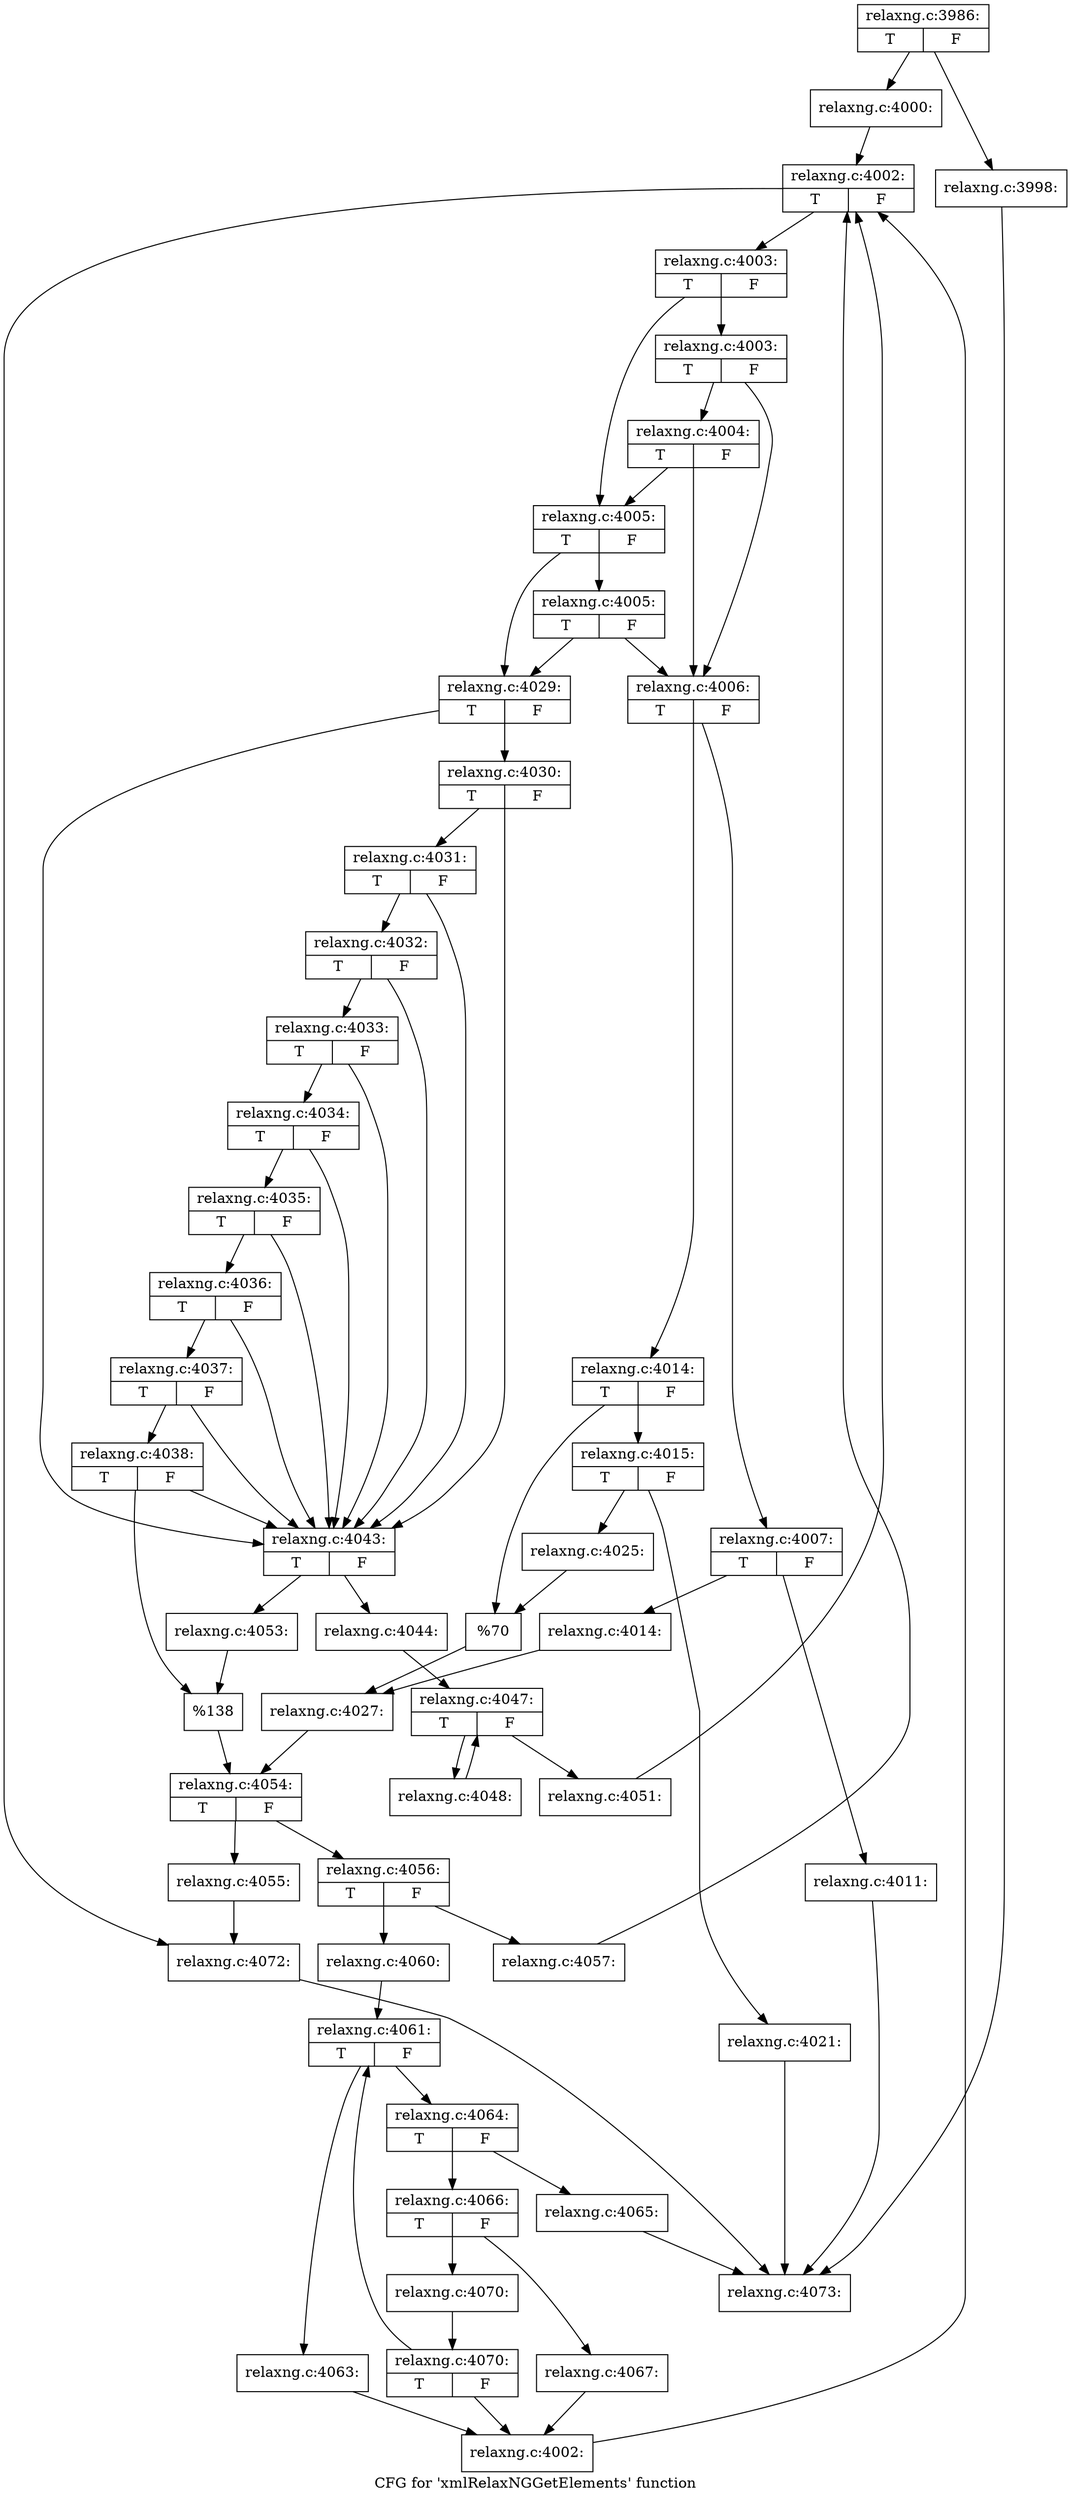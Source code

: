 digraph "CFG for 'xmlRelaxNGGetElements' function" {
	label="CFG for 'xmlRelaxNGGetElements' function";

	Node0x3dd5050 [shape=record,label="{relaxng.c:3986:|{<s0>T|<s1>F}}"];
	Node0x3dd5050 -> Node0x3de3290;
	Node0x3dd5050 -> Node0x3de32e0;
	Node0x3de3290 [shape=record,label="{relaxng.c:3998:}"];
	Node0x3de3290 -> Node0x3de1600;
	Node0x3de32e0 [shape=record,label="{relaxng.c:4000:}"];
	Node0x3de32e0 -> Node0x3de3a80;
	Node0x3de3a80 [shape=record,label="{relaxng.c:4002:|{<s0>T|<s1>F}}"];
	Node0x3de3a80 -> Node0x3de3e70;
	Node0x3de3a80 -> Node0x3de3ca0;
	Node0x3de3e70 [shape=record,label="{relaxng.c:4003:|{<s0>T|<s1>F}}"];
	Node0x3de3e70 -> Node0x3de41a0;
	Node0x3de3e70 -> Node0x3de4120;
	Node0x3de41a0 [shape=record,label="{relaxng.c:4003:|{<s0>T|<s1>F}}"];
	Node0x3de41a0 -> Node0x3de4030;
	Node0x3de41a0 -> Node0x3de43a0;
	Node0x3de43a0 [shape=record,label="{relaxng.c:4004:|{<s0>T|<s1>F}}"];
	Node0x3de43a0 -> Node0x3de4030;
	Node0x3de43a0 -> Node0x3de4120;
	Node0x3de4120 [shape=record,label="{relaxng.c:4005:|{<s0>T|<s1>F}}"];
	Node0x3de4120 -> Node0x3de4a80;
	Node0x3de4120 -> Node0x3de40d0;
	Node0x3de4a80 [shape=record,label="{relaxng.c:4005:|{<s0>T|<s1>F}}"];
	Node0x3de4a80 -> Node0x3de4030;
	Node0x3de4a80 -> Node0x3de40d0;
	Node0x3de4030 [shape=record,label="{relaxng.c:4006:|{<s0>T|<s1>F}}"];
	Node0x3de4030 -> Node0x3de50e0;
	Node0x3de4030 -> Node0x3de5180;
	Node0x3de50e0 [shape=record,label="{relaxng.c:4007:|{<s0>T|<s1>F}}"];
	Node0x3de50e0 -> Node0x3de5b60;
	Node0x3de50e0 -> Node0x3de5bb0;
	Node0x3de5b60 [shape=record,label="{relaxng.c:4011:}"];
	Node0x3de5b60 -> Node0x3de1600;
	Node0x3de5bb0 [shape=record,label="{relaxng.c:4014:}"];
	Node0x3de5bb0 -> Node0x3de5130;
	Node0x3de5180 [shape=record,label="{relaxng.c:4014:|{<s0>T|<s1>F}}"];
	Node0x3de5180 -> Node0x3de64d0;
	Node0x3de5180 -> Node0x3de6520;
	Node0x3de64d0 [shape=record,label="{relaxng.c:4015:|{<s0>T|<s1>F}}"];
	Node0x3de64d0 -> Node0x3de73e0;
	Node0x3de64d0 -> Node0x3de7430;
	Node0x3de73e0 [shape=record,label="{relaxng.c:4021:}"];
	Node0x3de73e0 -> Node0x3de1600;
	Node0x3de7430 [shape=record,label="{relaxng.c:4025:}"];
	Node0x3de7430 -> Node0x3de6520;
	Node0x3de6520 [shape=record,label="{%70}"];
	Node0x3de6520 -> Node0x3de5130;
	Node0x3de5130 [shape=record,label="{relaxng.c:4027:}"];
	Node0x3de5130 -> Node0x3de4080;
	Node0x3de40d0 [shape=record,label="{relaxng.c:4029:|{<s0>T|<s1>F}}"];
	Node0x3de40d0 -> Node0x3de8820;
	Node0x3de40d0 -> Node0x3de8cc0;
	Node0x3de8cc0 [shape=record,label="{relaxng.c:4030:|{<s0>T|<s1>F}}"];
	Node0x3de8cc0 -> Node0x3de8820;
	Node0x3de8cc0 -> Node0x3de8c40;
	Node0x3de8c40 [shape=record,label="{relaxng.c:4031:|{<s0>T|<s1>F}}"];
	Node0x3de8c40 -> Node0x3de8820;
	Node0x3de8c40 -> Node0x3de8bc0;
	Node0x3de8bc0 [shape=record,label="{relaxng.c:4032:|{<s0>T|<s1>F}}"];
	Node0x3de8bc0 -> Node0x3de8820;
	Node0x3de8bc0 -> Node0x3de8b40;
	Node0x3de8b40 [shape=record,label="{relaxng.c:4033:|{<s0>T|<s1>F}}"];
	Node0x3de8b40 -> Node0x3de8820;
	Node0x3de8b40 -> Node0x3de8ac0;
	Node0x3de8ac0 [shape=record,label="{relaxng.c:4034:|{<s0>T|<s1>F}}"];
	Node0x3de8ac0 -> Node0x3de8820;
	Node0x3de8ac0 -> Node0x3de8a40;
	Node0x3de8a40 [shape=record,label="{relaxng.c:4035:|{<s0>T|<s1>F}}"];
	Node0x3de8a40 -> Node0x3de8820;
	Node0x3de8a40 -> Node0x3de89c0;
	Node0x3de89c0 [shape=record,label="{relaxng.c:4036:|{<s0>T|<s1>F}}"];
	Node0x3de89c0 -> Node0x3de8820;
	Node0x3de89c0 -> Node0x3de8940;
	Node0x3de8940 [shape=record,label="{relaxng.c:4037:|{<s0>T|<s1>F}}"];
	Node0x3de8940 -> Node0x3de8820;
	Node0x3de8940 -> Node0x3de88c0;
	Node0x3de88c0 [shape=record,label="{relaxng.c:4038:|{<s0>T|<s1>F}}"];
	Node0x3de88c0 -> Node0x3de8820;
	Node0x3de88c0 -> Node0x3de8870;
	Node0x3de8820 [shape=record,label="{relaxng.c:4043:|{<s0>T|<s1>F}}"];
	Node0x3de8820 -> Node0x3deae90;
	Node0x3de8820 -> Node0x3deaee0;
	Node0x3deae90 [shape=record,label="{relaxng.c:4044:}"];
	Node0x3deae90 -> Node0x3deb820;
	Node0x3deb820 [shape=record,label="{relaxng.c:4047:|{<s0>T|<s1>F}}"];
	Node0x3deb820 -> Node0x3debc10;
	Node0x3deb820 -> Node0x3deba40;
	Node0x3debc10 [shape=record,label="{relaxng.c:4048:}"];
	Node0x3debc10 -> Node0x3deb820;
	Node0x3deba40 [shape=record,label="{relaxng.c:4051:}"];
	Node0x3deba40 -> Node0x3de3a80;
	Node0x3deaee0 [shape=record,label="{relaxng.c:4053:}"];
	Node0x3deaee0 -> Node0x3de8870;
	Node0x3de8870 [shape=record,label="{%138}"];
	Node0x3de8870 -> Node0x3de4080;
	Node0x3de4080 [shape=record,label="{relaxng.c:4054:|{<s0>T|<s1>F}}"];
	Node0x3de4080 -> Node0x3dec5c0;
	Node0x3de4080 -> Node0x3dec610;
	Node0x3dec5c0 [shape=record,label="{relaxng.c:4055:}"];
	Node0x3dec5c0 -> Node0x3de3ca0;
	Node0x3dec610 [shape=record,label="{relaxng.c:4056:|{<s0>T|<s1>F}}"];
	Node0x3dec610 -> Node0x3deca20;
	Node0x3dec610 -> Node0x3deca70;
	Node0x3deca20 [shape=record,label="{relaxng.c:4057:}"];
	Node0x3deca20 -> Node0x3de3a80;
	Node0x3deca70 [shape=record,label="{relaxng.c:4060:}"];
	Node0x3deca70 -> Node0x3ded2f0;
	Node0x3ded2f0 [shape=record,label="{relaxng.c:4061:|{<s0>T|<s1>F}}"];
	Node0x3ded2f0 -> Node0x3ded840;
	Node0x3ded2f0 -> Node0x3ded890;
	Node0x3ded840 [shape=record,label="{relaxng.c:4063:}"];
	Node0x3ded840 -> Node0x3ded250;
	Node0x3ded890 [shape=record,label="{relaxng.c:4064:|{<s0>T|<s1>F}}"];
	Node0x3ded890 -> Node0x3dedbc0;
	Node0x3ded890 -> Node0x3dedc10;
	Node0x3dedbc0 [shape=record,label="{relaxng.c:4065:}"];
	Node0x3dedbc0 -> Node0x3de1600;
	Node0x3dedc10 [shape=record,label="{relaxng.c:4066:|{<s0>T|<s1>F}}"];
	Node0x3dedc10 -> Node0x3dee160;
	Node0x3dedc10 -> Node0x3dee1b0;
	Node0x3dee160 [shape=record,label="{relaxng.c:4067:}"];
	Node0x3dee160 -> Node0x3ded250;
	Node0x3dee1b0 [shape=record,label="{relaxng.c:4070:}"];
	Node0x3dee1b0 -> Node0x3ded2a0;
	Node0x3ded2a0 [shape=record,label="{relaxng.c:4070:|{<s0>T|<s1>F}}"];
	Node0x3ded2a0 -> Node0x3ded2f0;
	Node0x3ded2a0 -> Node0x3ded250;
	Node0x3ded250 [shape=record,label="{relaxng.c:4002:}"];
	Node0x3ded250 -> Node0x3de3a80;
	Node0x3de3ca0 [shape=record,label="{relaxng.c:4072:}"];
	Node0x3de3ca0 -> Node0x3de1600;
	Node0x3de1600 [shape=record,label="{relaxng.c:4073:}"];
}
